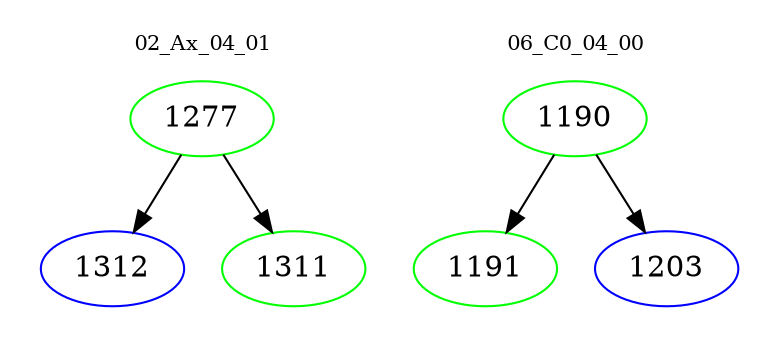 digraph{
subgraph cluster_0 {
color = white
label = "02_Ax_04_01";
fontsize=10;
T0_1277 [label="1277", color="green"]
T0_1277 -> T0_1312 [color="black"]
T0_1312 [label="1312", color="blue"]
T0_1277 -> T0_1311 [color="black"]
T0_1311 [label="1311", color="green"]
}
subgraph cluster_1 {
color = white
label = "06_C0_04_00";
fontsize=10;
T1_1190 [label="1190", color="green"]
T1_1190 -> T1_1191 [color="black"]
T1_1191 [label="1191", color="green"]
T1_1190 -> T1_1203 [color="black"]
T1_1203 [label="1203", color="blue"]
}
}
